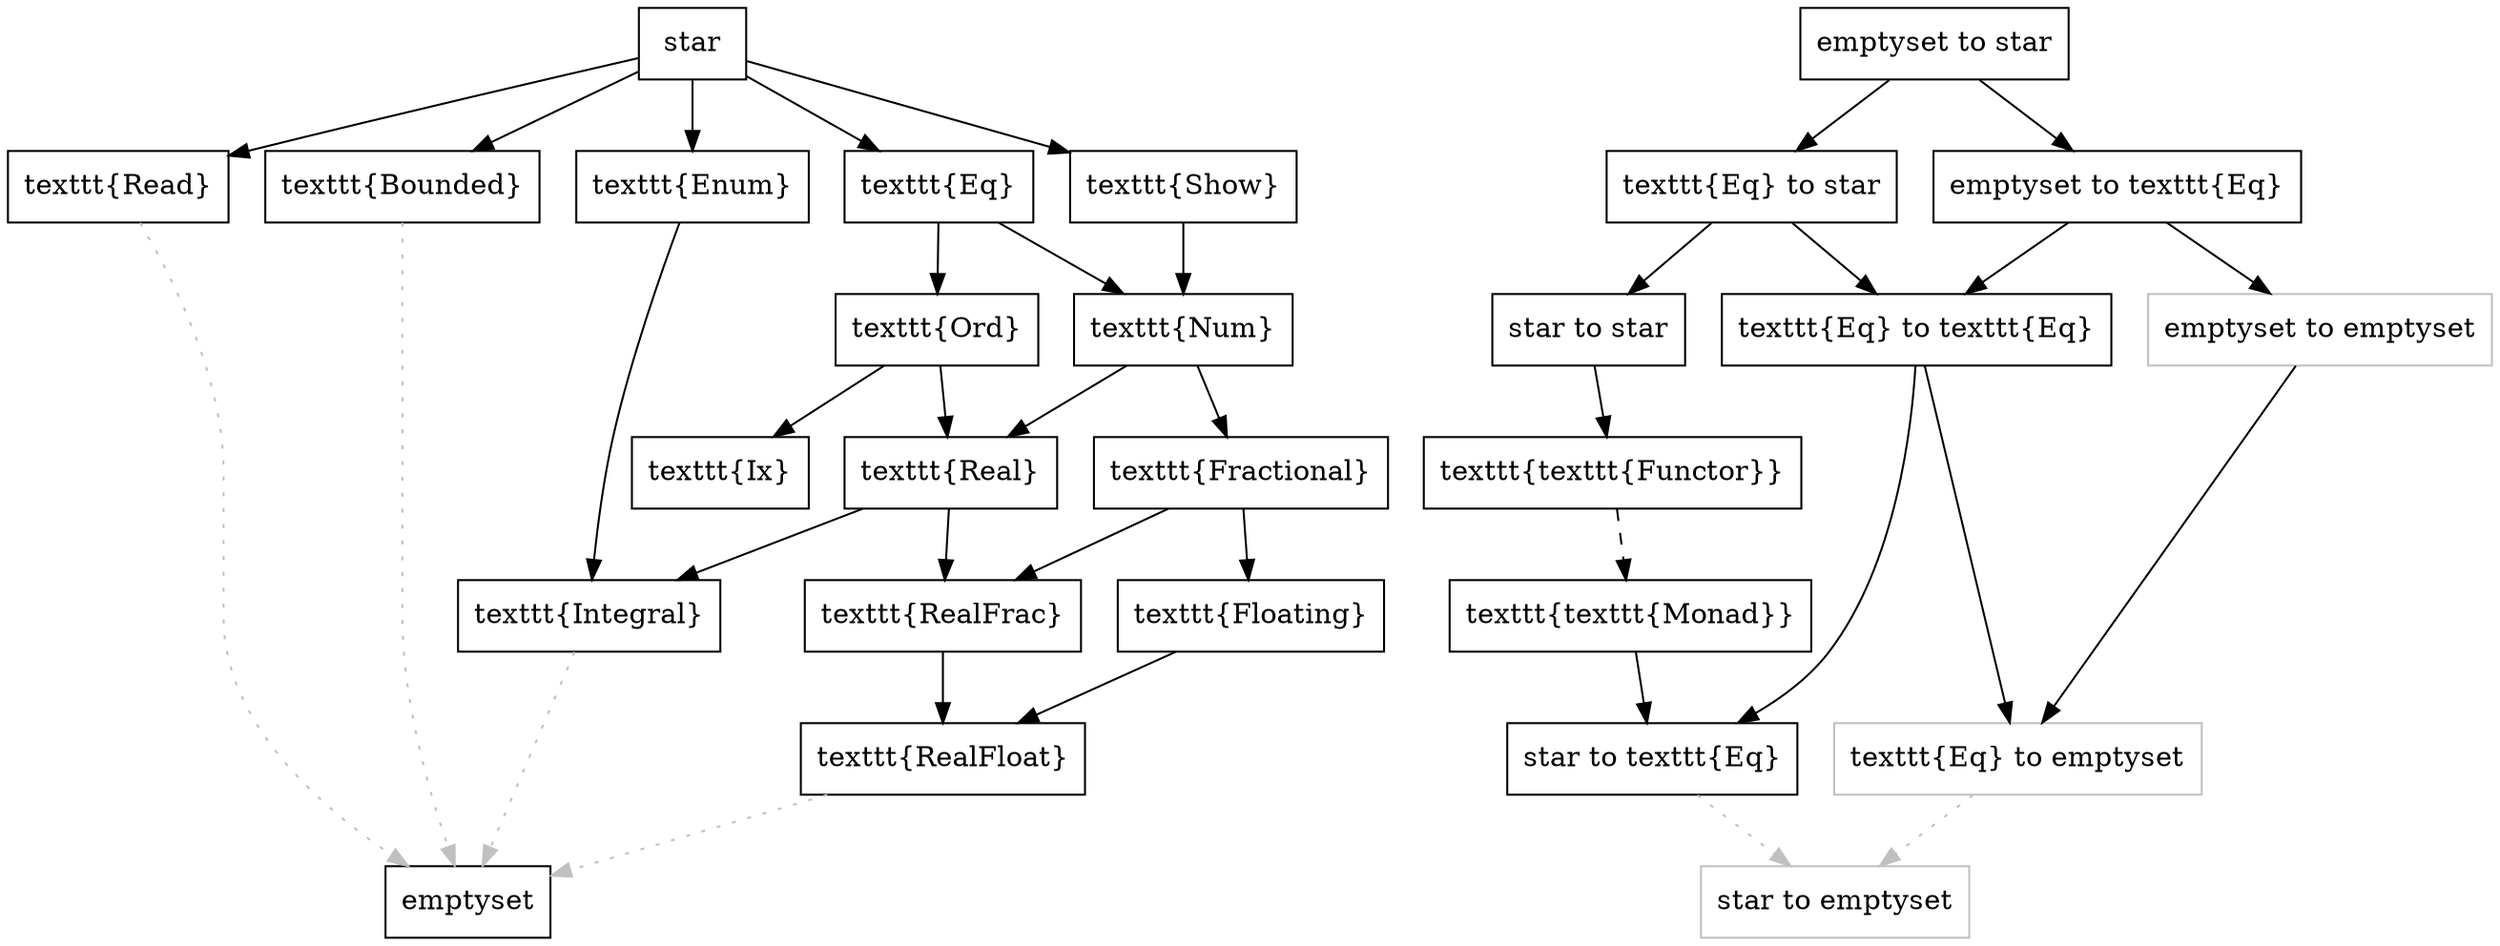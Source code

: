 digraph kinds {
	node [shape=box];

	"\star" -> "\texttt{Eq}";
	"\star" -> "\texttt{Enum}";
	"\star" -> "\texttt{Show}";
	"\star" -> "\texttt{Read}";
	"\star" -> "\texttt{Bounded}";
	{rank=same; "\texttt{Read}"; "\texttt{Bounded}"; "\texttt{Enum}"; "\texttt{Eq}"; "\texttt{Show}"};
	"\texttt{Eq}" -> "\texttt{Ord}";
	"\texttt{Eq}" -> "\texttt{Num}";
	"\texttt{Show}" -> "\texttt{Num}";
	"\texttt{Num}" -> "\texttt{Real}";
	"\texttt{Ord}" -> "\texttt{Real}";
	"\texttt{Num}" -> "\texttt{Fractional}";
	"\texttt{Fractional}" -> "\texttt{Floating}";
	"\texttt{Ord}" -> "\texttt{Ix}";
	"\texttt{Real}" -> "\texttt{Integral}";
	"\texttt{Enum}" -> "\texttt{Integral}";
	"\texttt{Real}" -> "\texttt{RealFrac}";
	"\texttt{Fractional}" -> "\texttt{RealFrac}";
	"\texttt{RealFrac}" -> "\texttt{RealFloat}";
	"\texttt{Floating}" -> "\texttt{RealFloat}";
	"\texttt{Integral}" -> "\emptyset" [style=dotted,color=gray];
	"\texttt{RealFloat}" -> "\emptyset" [style=dotted,color=gray];
	"\texttt{Read}" -> "\emptyset" [style=dotted,color=gray];
	"\texttt{Bounded}" -> "\emptyset" [style=dotted,color=gray];

	// Kinds of form _ \to _

	"\emptyset \to \star" -> "\texttt{Eq} \to \star";
	"\emptyset \to \star" -> "\emptyset \to \texttt{Eq}";
	"\texttt{Eq} \to \star" -> "\star \to \star";
	"\texttt{Eq} \to \star" -> "\texttt{Eq} \to \texttt{Eq}";
	"\emptyset \to \texttt{Eq}" -> "\texttt{Eq} \to \texttt{Eq}";
	"\emptyset \to \texttt{Eq}" -> "\emptyset \to \emptyset";

	//"\star \to \star" -> "\star \to \texttt{Eq}"
	"\star \to \star" -> "\texttt{\texttt{Functor}}";
	"\texttt{\texttt{Functor}}" -> "\texttt{\texttt{Monad}}" [style=dashed];
	"\texttt{\texttt{Monad}}" -> "\star \to \texttt{Eq}";

	{rank=same; "\star \to \texttt{Eq}"; "\texttt{Eq} \to \emptyset"};
	{rank=same; "\texttt{Eq} \to \star"; "\emptyset \to \texttt{Eq}"};
	{rank=same; "\texttt{Eq} \to \texttt{Eq}"; "\emptyset \to \emptyset"; "\star \to \star"};

	"\texttt{Eq} \to \texttt{Eq}" -> "\star \to \texttt{Eq}";
	"\texttt{Eq} \to \texttt{Eq}" -> "\texttt{Eq} \to \emptyset";
	"\emptyset \to \emptyset" -> "\texttt{Eq} \to \emptyset";
	"\star \to \texttt{Eq}" -> "\star \to \emptyset" [style=dotted,color=gray];
	"\texttt{Eq} \to \emptyset" -> "\star \to \emptyset" [style=dotted,color=gray];
	// "\emptyset \to \emptyset" -> "\star \to \emptyset" [style=dotted,color=gray]

	"\emptyset \to \emptyset" [color=gray];
	"\texttt{Eq} \to \emptyset" [color=gray];
	"\star \to \emptyset" [color=gray];
}
